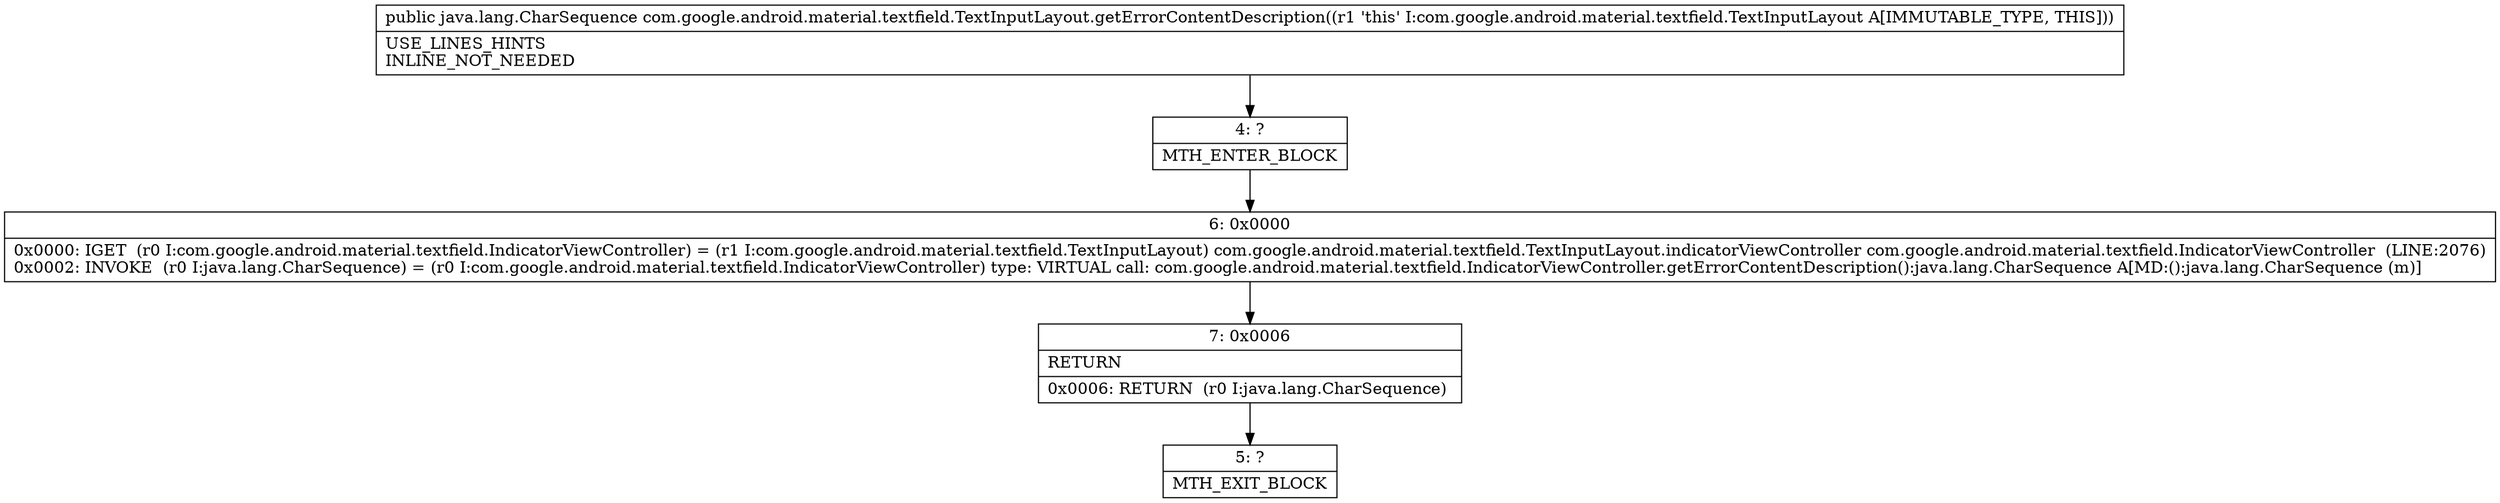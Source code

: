 digraph "CFG forcom.google.android.material.textfield.TextInputLayout.getErrorContentDescription()Ljava\/lang\/CharSequence;" {
Node_4 [shape=record,label="{4\:\ ?|MTH_ENTER_BLOCK\l}"];
Node_6 [shape=record,label="{6\:\ 0x0000|0x0000: IGET  (r0 I:com.google.android.material.textfield.IndicatorViewController) = (r1 I:com.google.android.material.textfield.TextInputLayout) com.google.android.material.textfield.TextInputLayout.indicatorViewController com.google.android.material.textfield.IndicatorViewController  (LINE:2076)\l0x0002: INVOKE  (r0 I:java.lang.CharSequence) = (r0 I:com.google.android.material.textfield.IndicatorViewController) type: VIRTUAL call: com.google.android.material.textfield.IndicatorViewController.getErrorContentDescription():java.lang.CharSequence A[MD:():java.lang.CharSequence (m)]\l}"];
Node_7 [shape=record,label="{7\:\ 0x0006|RETURN\l|0x0006: RETURN  (r0 I:java.lang.CharSequence) \l}"];
Node_5 [shape=record,label="{5\:\ ?|MTH_EXIT_BLOCK\l}"];
MethodNode[shape=record,label="{public java.lang.CharSequence com.google.android.material.textfield.TextInputLayout.getErrorContentDescription((r1 'this' I:com.google.android.material.textfield.TextInputLayout A[IMMUTABLE_TYPE, THIS]))  | USE_LINES_HINTS\lINLINE_NOT_NEEDED\l}"];
MethodNode -> Node_4;Node_4 -> Node_6;
Node_6 -> Node_7;
Node_7 -> Node_5;
}

